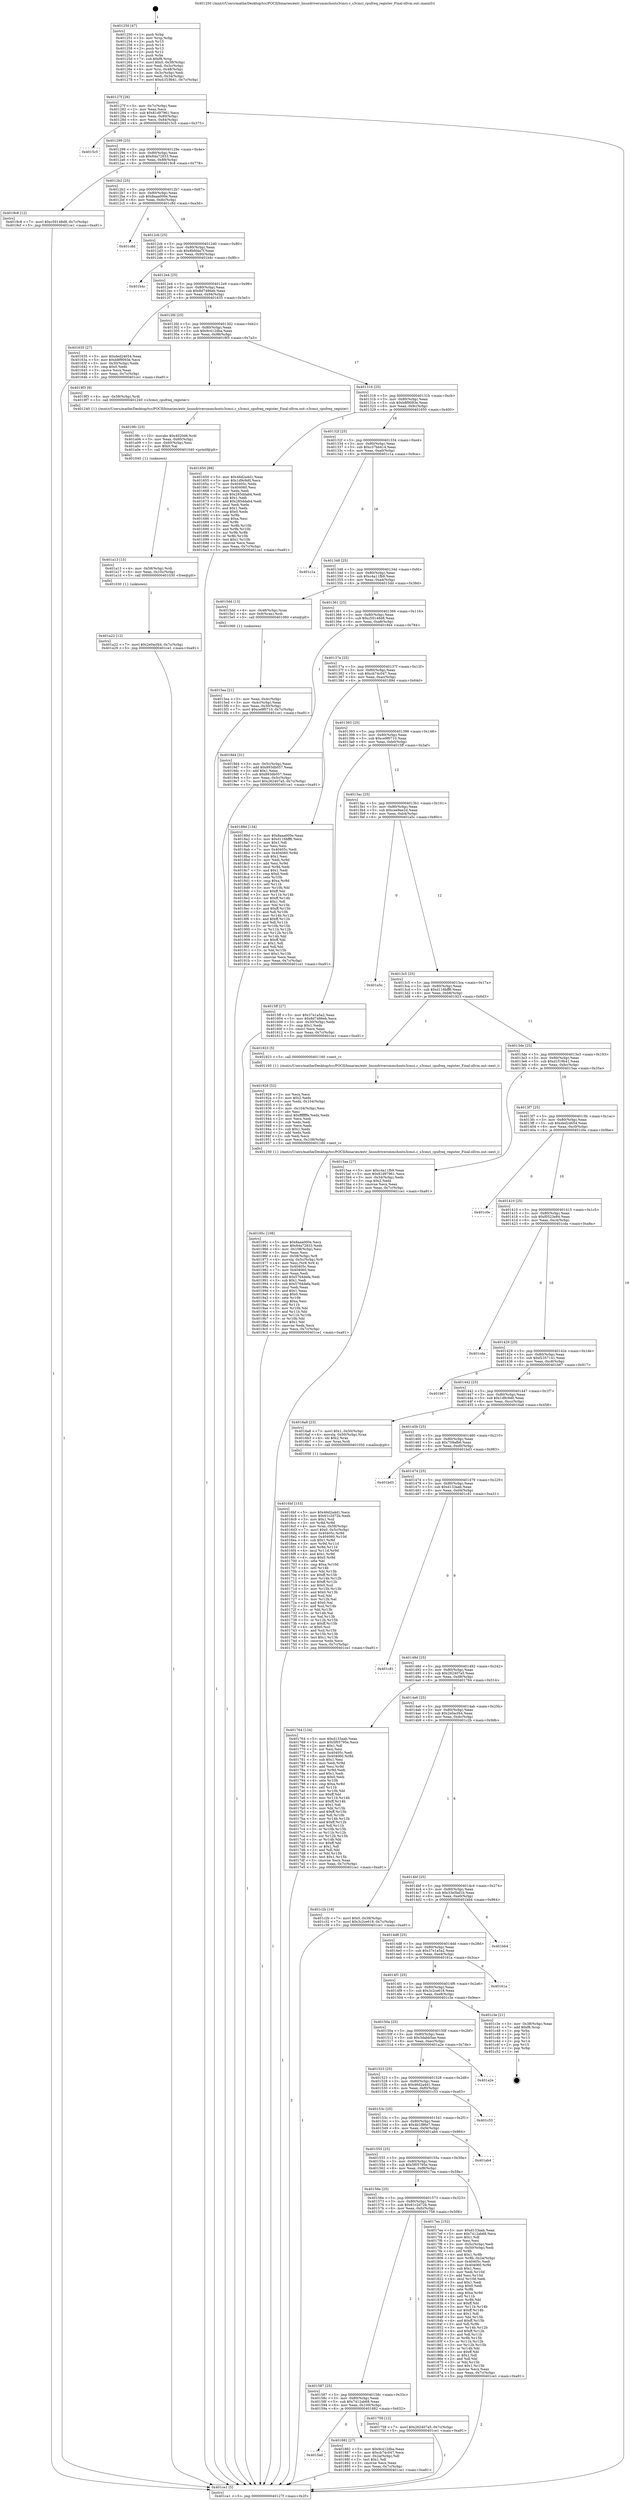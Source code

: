 digraph "0x401250" {
  label = "0x401250 (/mnt/c/Users/mathe/Desktop/tcc/POCII/binaries/extr_linuxdriversmmchosts3cmci.c_s3cmci_cpufreq_register_Final-ollvm.out::main(0))"
  labelloc = "t"
  node[shape=record]

  Entry [label="",width=0.3,height=0.3,shape=circle,fillcolor=black,style=filled]
  "0x40127f" [label="{
     0x40127f [26]\l
     | [instrs]\l
     &nbsp;&nbsp;0x40127f \<+3\>: mov -0x7c(%rbp),%eax\l
     &nbsp;&nbsp;0x401282 \<+2\>: mov %eax,%ecx\l
     &nbsp;&nbsp;0x401284 \<+6\>: sub $0x81d97961,%ecx\l
     &nbsp;&nbsp;0x40128a \<+3\>: mov %eax,-0x80(%rbp)\l
     &nbsp;&nbsp;0x40128d \<+6\>: mov %ecx,-0x84(%rbp)\l
     &nbsp;&nbsp;0x401293 \<+6\>: je 00000000004015c5 \<main+0x375\>\l
  }"]
  "0x4015c5" [label="{
     0x4015c5\l
  }", style=dashed]
  "0x401299" [label="{
     0x401299 [25]\l
     | [instrs]\l
     &nbsp;&nbsp;0x401299 \<+5\>: jmp 000000000040129e \<main+0x4e\>\l
     &nbsp;&nbsp;0x40129e \<+3\>: mov -0x80(%rbp),%eax\l
     &nbsp;&nbsp;0x4012a1 \<+5\>: sub $0x84a72833,%eax\l
     &nbsp;&nbsp;0x4012a6 \<+6\>: mov %eax,-0x88(%rbp)\l
     &nbsp;&nbsp;0x4012ac \<+6\>: je 00000000004019c8 \<main+0x778\>\l
  }"]
  Exit [label="",width=0.3,height=0.3,shape=circle,fillcolor=black,style=filled,peripheries=2]
  "0x4019c8" [label="{
     0x4019c8 [12]\l
     | [instrs]\l
     &nbsp;&nbsp;0x4019c8 \<+7\>: movl $0xc59148d8,-0x7c(%rbp)\l
     &nbsp;&nbsp;0x4019cf \<+5\>: jmp 0000000000401ce1 \<main+0xa91\>\l
  }"]
  "0x4012b2" [label="{
     0x4012b2 [25]\l
     | [instrs]\l
     &nbsp;&nbsp;0x4012b2 \<+5\>: jmp 00000000004012b7 \<main+0x67\>\l
     &nbsp;&nbsp;0x4012b7 \<+3\>: mov -0x80(%rbp),%eax\l
     &nbsp;&nbsp;0x4012ba \<+5\>: sub $0x8aaa000e,%eax\l
     &nbsp;&nbsp;0x4012bf \<+6\>: mov %eax,-0x8c(%rbp)\l
     &nbsp;&nbsp;0x4012c5 \<+6\>: je 0000000000401c8d \<main+0xa3d\>\l
  }"]
  "0x401a22" [label="{
     0x401a22 [12]\l
     | [instrs]\l
     &nbsp;&nbsp;0x401a22 \<+7\>: movl $0x2e0acf44,-0x7c(%rbp)\l
     &nbsp;&nbsp;0x401a29 \<+5\>: jmp 0000000000401ce1 \<main+0xa91\>\l
  }"]
  "0x401c8d" [label="{
     0x401c8d\l
  }", style=dashed]
  "0x4012cb" [label="{
     0x4012cb [25]\l
     | [instrs]\l
     &nbsp;&nbsp;0x4012cb \<+5\>: jmp 00000000004012d0 \<main+0x80\>\l
     &nbsp;&nbsp;0x4012d0 \<+3\>: mov -0x80(%rbp),%eax\l
     &nbsp;&nbsp;0x4012d3 \<+5\>: sub $0x8bfd4a7f,%eax\l
     &nbsp;&nbsp;0x4012d8 \<+6\>: mov %eax,-0x90(%rbp)\l
     &nbsp;&nbsp;0x4012de \<+6\>: je 0000000000401b4c \<main+0x8fc\>\l
  }"]
  "0x401a13" [label="{
     0x401a13 [15]\l
     | [instrs]\l
     &nbsp;&nbsp;0x401a13 \<+4\>: mov -0x58(%rbp),%rdi\l
     &nbsp;&nbsp;0x401a17 \<+6\>: mov %eax,-0x10c(%rbp)\l
     &nbsp;&nbsp;0x401a1d \<+5\>: call 0000000000401030 \<free@plt\>\l
     | [calls]\l
     &nbsp;&nbsp;0x401030 \{1\} (unknown)\l
  }"]
  "0x401b4c" [label="{
     0x401b4c\l
  }", style=dashed]
  "0x4012e4" [label="{
     0x4012e4 [25]\l
     | [instrs]\l
     &nbsp;&nbsp;0x4012e4 \<+5\>: jmp 00000000004012e9 \<main+0x99\>\l
     &nbsp;&nbsp;0x4012e9 \<+3\>: mov -0x80(%rbp),%eax\l
     &nbsp;&nbsp;0x4012ec \<+5\>: sub $0x8d7486eb,%eax\l
     &nbsp;&nbsp;0x4012f1 \<+6\>: mov %eax,-0x94(%rbp)\l
     &nbsp;&nbsp;0x4012f7 \<+6\>: je 0000000000401635 \<main+0x3e5\>\l
  }"]
  "0x4019fc" [label="{
     0x4019fc [23]\l
     | [instrs]\l
     &nbsp;&nbsp;0x4019fc \<+10\>: movabs $0x4020d6,%rdi\l
     &nbsp;&nbsp;0x401a06 \<+3\>: mov %eax,-0x60(%rbp)\l
     &nbsp;&nbsp;0x401a09 \<+3\>: mov -0x60(%rbp),%esi\l
     &nbsp;&nbsp;0x401a0c \<+2\>: mov $0x0,%al\l
     &nbsp;&nbsp;0x401a0e \<+5\>: call 0000000000401040 \<printf@plt\>\l
     | [calls]\l
     &nbsp;&nbsp;0x401040 \{1\} (unknown)\l
  }"]
  "0x401635" [label="{
     0x401635 [27]\l
     | [instrs]\l
     &nbsp;&nbsp;0x401635 \<+5\>: mov $0xded24654,%eax\l
     &nbsp;&nbsp;0x40163a \<+5\>: mov $0xb8f9093e,%ecx\l
     &nbsp;&nbsp;0x40163f \<+3\>: mov -0x30(%rbp),%edx\l
     &nbsp;&nbsp;0x401642 \<+3\>: cmp $0x0,%edx\l
     &nbsp;&nbsp;0x401645 \<+3\>: cmove %ecx,%eax\l
     &nbsp;&nbsp;0x401648 \<+3\>: mov %eax,-0x7c(%rbp)\l
     &nbsp;&nbsp;0x40164b \<+5\>: jmp 0000000000401ce1 \<main+0xa91\>\l
  }"]
  "0x4012fd" [label="{
     0x4012fd [25]\l
     | [instrs]\l
     &nbsp;&nbsp;0x4012fd \<+5\>: jmp 0000000000401302 \<main+0xb2\>\l
     &nbsp;&nbsp;0x401302 \<+3\>: mov -0x80(%rbp),%eax\l
     &nbsp;&nbsp;0x401305 \<+5\>: sub $0x9c412dba,%eax\l
     &nbsp;&nbsp;0x40130a \<+6\>: mov %eax,-0x98(%rbp)\l
     &nbsp;&nbsp;0x401310 \<+6\>: je 00000000004019f3 \<main+0x7a3\>\l
  }"]
  "0x40195c" [label="{
     0x40195c [108]\l
     | [instrs]\l
     &nbsp;&nbsp;0x40195c \<+5\>: mov $0x8aaa000e,%ecx\l
     &nbsp;&nbsp;0x401961 \<+5\>: mov $0x84a72833,%edx\l
     &nbsp;&nbsp;0x401966 \<+6\>: mov -0x108(%rbp),%esi\l
     &nbsp;&nbsp;0x40196c \<+3\>: imul %eax,%esi\l
     &nbsp;&nbsp;0x40196f \<+4\>: mov -0x58(%rbp),%r8\l
     &nbsp;&nbsp;0x401973 \<+4\>: movslq -0x5c(%rbp),%r9\l
     &nbsp;&nbsp;0x401977 \<+4\>: mov %esi,(%r8,%r9,4)\l
     &nbsp;&nbsp;0x40197b \<+7\>: mov 0x40405c,%eax\l
     &nbsp;&nbsp;0x401982 \<+7\>: mov 0x404060,%esi\l
     &nbsp;&nbsp;0x401989 \<+2\>: mov %eax,%edi\l
     &nbsp;&nbsp;0x40198b \<+6\>: add $0x5764defa,%edi\l
     &nbsp;&nbsp;0x401991 \<+3\>: sub $0x1,%edi\l
     &nbsp;&nbsp;0x401994 \<+6\>: sub $0x5764defa,%edi\l
     &nbsp;&nbsp;0x40199a \<+3\>: imul %edi,%eax\l
     &nbsp;&nbsp;0x40199d \<+3\>: and $0x1,%eax\l
     &nbsp;&nbsp;0x4019a0 \<+3\>: cmp $0x0,%eax\l
     &nbsp;&nbsp;0x4019a3 \<+4\>: sete %r10b\l
     &nbsp;&nbsp;0x4019a7 \<+3\>: cmp $0xa,%esi\l
     &nbsp;&nbsp;0x4019aa \<+4\>: setl %r11b\l
     &nbsp;&nbsp;0x4019ae \<+3\>: mov %r10b,%bl\l
     &nbsp;&nbsp;0x4019b1 \<+3\>: and %r11b,%bl\l
     &nbsp;&nbsp;0x4019b4 \<+3\>: xor %r11b,%r10b\l
     &nbsp;&nbsp;0x4019b7 \<+3\>: or %r10b,%bl\l
     &nbsp;&nbsp;0x4019ba \<+3\>: test $0x1,%bl\l
     &nbsp;&nbsp;0x4019bd \<+3\>: cmovne %edx,%ecx\l
     &nbsp;&nbsp;0x4019c0 \<+3\>: mov %ecx,-0x7c(%rbp)\l
     &nbsp;&nbsp;0x4019c3 \<+5\>: jmp 0000000000401ce1 \<main+0xa91\>\l
  }"]
  "0x4019f3" [label="{
     0x4019f3 [9]\l
     | [instrs]\l
     &nbsp;&nbsp;0x4019f3 \<+4\>: mov -0x58(%rbp),%rdi\l
     &nbsp;&nbsp;0x4019f7 \<+5\>: call 0000000000401240 \<s3cmci_cpufreq_register\>\l
     | [calls]\l
     &nbsp;&nbsp;0x401240 \{1\} (/mnt/c/Users/mathe/Desktop/tcc/POCII/binaries/extr_linuxdriversmmchosts3cmci.c_s3cmci_cpufreq_register_Final-ollvm.out::s3cmci_cpufreq_register)\l
  }"]
  "0x401316" [label="{
     0x401316 [25]\l
     | [instrs]\l
     &nbsp;&nbsp;0x401316 \<+5\>: jmp 000000000040131b \<main+0xcb\>\l
     &nbsp;&nbsp;0x40131b \<+3\>: mov -0x80(%rbp),%eax\l
     &nbsp;&nbsp;0x40131e \<+5\>: sub $0xb8f9093e,%eax\l
     &nbsp;&nbsp;0x401323 \<+6\>: mov %eax,-0x9c(%rbp)\l
     &nbsp;&nbsp;0x401329 \<+6\>: je 0000000000401650 \<main+0x400\>\l
  }"]
  "0x401928" [label="{
     0x401928 [52]\l
     | [instrs]\l
     &nbsp;&nbsp;0x401928 \<+2\>: xor %ecx,%ecx\l
     &nbsp;&nbsp;0x40192a \<+5\>: mov $0x2,%edx\l
     &nbsp;&nbsp;0x40192f \<+6\>: mov %edx,-0x104(%rbp)\l
     &nbsp;&nbsp;0x401935 \<+1\>: cltd\l
     &nbsp;&nbsp;0x401936 \<+6\>: mov -0x104(%rbp),%esi\l
     &nbsp;&nbsp;0x40193c \<+2\>: idiv %esi\l
     &nbsp;&nbsp;0x40193e \<+6\>: imul $0xfffffffe,%edx,%edx\l
     &nbsp;&nbsp;0x401944 \<+2\>: mov %ecx,%edi\l
     &nbsp;&nbsp;0x401946 \<+2\>: sub %edx,%edi\l
     &nbsp;&nbsp;0x401948 \<+2\>: mov %ecx,%edx\l
     &nbsp;&nbsp;0x40194a \<+3\>: sub $0x1,%edx\l
     &nbsp;&nbsp;0x40194d \<+2\>: add %edx,%edi\l
     &nbsp;&nbsp;0x40194f \<+2\>: sub %edi,%ecx\l
     &nbsp;&nbsp;0x401951 \<+6\>: mov %ecx,-0x108(%rbp)\l
     &nbsp;&nbsp;0x401957 \<+5\>: call 0000000000401160 \<next_i\>\l
     | [calls]\l
     &nbsp;&nbsp;0x401160 \{1\} (/mnt/c/Users/mathe/Desktop/tcc/POCII/binaries/extr_linuxdriversmmchosts3cmci.c_s3cmci_cpufreq_register_Final-ollvm.out::next_i)\l
  }"]
  "0x401650" [label="{
     0x401650 [88]\l
     | [instrs]\l
     &nbsp;&nbsp;0x401650 \<+5\>: mov $0x46d2a4d1,%eax\l
     &nbsp;&nbsp;0x401655 \<+5\>: mov $0x1d9c9d0,%ecx\l
     &nbsp;&nbsp;0x40165a \<+7\>: mov 0x40405c,%edx\l
     &nbsp;&nbsp;0x401661 \<+7\>: mov 0x404060,%esi\l
     &nbsp;&nbsp;0x401668 \<+2\>: mov %edx,%edi\l
     &nbsp;&nbsp;0x40166a \<+6\>: sub $0x285ddab4,%edi\l
     &nbsp;&nbsp;0x401670 \<+3\>: sub $0x1,%edi\l
     &nbsp;&nbsp;0x401673 \<+6\>: add $0x285ddab4,%edi\l
     &nbsp;&nbsp;0x401679 \<+3\>: imul %edi,%edx\l
     &nbsp;&nbsp;0x40167c \<+3\>: and $0x1,%edx\l
     &nbsp;&nbsp;0x40167f \<+3\>: cmp $0x0,%edx\l
     &nbsp;&nbsp;0x401682 \<+4\>: sete %r8b\l
     &nbsp;&nbsp;0x401686 \<+3\>: cmp $0xa,%esi\l
     &nbsp;&nbsp;0x401689 \<+4\>: setl %r9b\l
     &nbsp;&nbsp;0x40168d \<+3\>: mov %r8b,%r10b\l
     &nbsp;&nbsp;0x401690 \<+3\>: and %r9b,%r10b\l
     &nbsp;&nbsp;0x401693 \<+3\>: xor %r9b,%r8b\l
     &nbsp;&nbsp;0x401696 \<+3\>: or %r8b,%r10b\l
     &nbsp;&nbsp;0x401699 \<+4\>: test $0x1,%r10b\l
     &nbsp;&nbsp;0x40169d \<+3\>: cmovne %ecx,%eax\l
     &nbsp;&nbsp;0x4016a0 \<+3\>: mov %eax,-0x7c(%rbp)\l
     &nbsp;&nbsp;0x4016a3 \<+5\>: jmp 0000000000401ce1 \<main+0xa91\>\l
  }"]
  "0x40132f" [label="{
     0x40132f [25]\l
     | [instrs]\l
     &nbsp;&nbsp;0x40132f \<+5\>: jmp 0000000000401334 \<main+0xe4\>\l
     &nbsp;&nbsp;0x401334 \<+3\>: mov -0x80(%rbp),%eax\l
     &nbsp;&nbsp;0x401337 \<+5\>: sub $0xc37bb414,%eax\l
     &nbsp;&nbsp;0x40133c \<+6\>: mov %eax,-0xa0(%rbp)\l
     &nbsp;&nbsp;0x401342 \<+6\>: je 0000000000401c1a \<main+0x9ca\>\l
  }"]
  "0x4015a0" [label="{
     0x4015a0\l
  }", style=dashed]
  "0x401c1a" [label="{
     0x401c1a\l
  }", style=dashed]
  "0x401348" [label="{
     0x401348 [25]\l
     | [instrs]\l
     &nbsp;&nbsp;0x401348 \<+5\>: jmp 000000000040134d \<main+0xfd\>\l
     &nbsp;&nbsp;0x40134d \<+3\>: mov -0x80(%rbp),%eax\l
     &nbsp;&nbsp;0x401350 \<+5\>: sub $0xc4a11fb9,%eax\l
     &nbsp;&nbsp;0x401355 \<+6\>: mov %eax,-0xa4(%rbp)\l
     &nbsp;&nbsp;0x40135b \<+6\>: je 00000000004015dd \<main+0x38d\>\l
  }"]
  "0x401882" [label="{
     0x401882 [27]\l
     | [instrs]\l
     &nbsp;&nbsp;0x401882 \<+5\>: mov $0x9c412dba,%eax\l
     &nbsp;&nbsp;0x401887 \<+5\>: mov $0xcb74c047,%ecx\l
     &nbsp;&nbsp;0x40188c \<+3\>: mov -0x2a(%rbp),%dl\l
     &nbsp;&nbsp;0x40188f \<+3\>: test $0x1,%dl\l
     &nbsp;&nbsp;0x401892 \<+3\>: cmovne %ecx,%eax\l
     &nbsp;&nbsp;0x401895 \<+3\>: mov %eax,-0x7c(%rbp)\l
     &nbsp;&nbsp;0x401898 \<+5\>: jmp 0000000000401ce1 \<main+0xa91\>\l
  }"]
  "0x4015dd" [label="{
     0x4015dd [13]\l
     | [instrs]\l
     &nbsp;&nbsp;0x4015dd \<+4\>: mov -0x48(%rbp),%rax\l
     &nbsp;&nbsp;0x4015e1 \<+4\>: mov 0x8(%rax),%rdi\l
     &nbsp;&nbsp;0x4015e5 \<+5\>: call 0000000000401060 \<atoi@plt\>\l
     | [calls]\l
     &nbsp;&nbsp;0x401060 \{1\} (unknown)\l
  }"]
  "0x401361" [label="{
     0x401361 [25]\l
     | [instrs]\l
     &nbsp;&nbsp;0x401361 \<+5\>: jmp 0000000000401366 \<main+0x116\>\l
     &nbsp;&nbsp;0x401366 \<+3\>: mov -0x80(%rbp),%eax\l
     &nbsp;&nbsp;0x401369 \<+5\>: sub $0xc59148d8,%eax\l
     &nbsp;&nbsp;0x40136e \<+6\>: mov %eax,-0xa8(%rbp)\l
     &nbsp;&nbsp;0x401374 \<+6\>: je 00000000004019d4 \<main+0x784\>\l
  }"]
  "0x401587" [label="{
     0x401587 [25]\l
     | [instrs]\l
     &nbsp;&nbsp;0x401587 \<+5\>: jmp 000000000040158c \<main+0x33c\>\l
     &nbsp;&nbsp;0x40158c \<+3\>: mov -0x80(%rbp),%eax\l
     &nbsp;&nbsp;0x40158f \<+5\>: sub $0x7412ab68,%eax\l
     &nbsp;&nbsp;0x401594 \<+6\>: mov %eax,-0x100(%rbp)\l
     &nbsp;&nbsp;0x40159a \<+6\>: je 0000000000401882 \<main+0x632\>\l
  }"]
  "0x4019d4" [label="{
     0x4019d4 [31]\l
     | [instrs]\l
     &nbsp;&nbsp;0x4019d4 \<+3\>: mov -0x5c(%rbp),%eax\l
     &nbsp;&nbsp;0x4019d7 \<+5\>: add $0x893db057,%eax\l
     &nbsp;&nbsp;0x4019dc \<+3\>: add $0x1,%eax\l
     &nbsp;&nbsp;0x4019df \<+5\>: sub $0x893db057,%eax\l
     &nbsp;&nbsp;0x4019e4 \<+3\>: mov %eax,-0x5c(%rbp)\l
     &nbsp;&nbsp;0x4019e7 \<+7\>: movl $0x262407a5,-0x7c(%rbp)\l
     &nbsp;&nbsp;0x4019ee \<+5\>: jmp 0000000000401ce1 \<main+0xa91\>\l
  }"]
  "0x40137a" [label="{
     0x40137a [25]\l
     | [instrs]\l
     &nbsp;&nbsp;0x40137a \<+5\>: jmp 000000000040137f \<main+0x12f\>\l
     &nbsp;&nbsp;0x40137f \<+3\>: mov -0x80(%rbp),%eax\l
     &nbsp;&nbsp;0x401382 \<+5\>: sub $0xcb74c047,%eax\l
     &nbsp;&nbsp;0x401387 \<+6\>: mov %eax,-0xac(%rbp)\l
     &nbsp;&nbsp;0x40138d \<+6\>: je 000000000040189d \<main+0x64d\>\l
  }"]
  "0x401758" [label="{
     0x401758 [12]\l
     | [instrs]\l
     &nbsp;&nbsp;0x401758 \<+7\>: movl $0x262407a5,-0x7c(%rbp)\l
     &nbsp;&nbsp;0x40175f \<+5\>: jmp 0000000000401ce1 \<main+0xa91\>\l
  }"]
  "0x40189d" [label="{
     0x40189d [134]\l
     | [instrs]\l
     &nbsp;&nbsp;0x40189d \<+5\>: mov $0x8aaa000e,%eax\l
     &nbsp;&nbsp;0x4018a2 \<+5\>: mov $0xd116bff6,%ecx\l
     &nbsp;&nbsp;0x4018a7 \<+2\>: mov $0x1,%dl\l
     &nbsp;&nbsp;0x4018a9 \<+2\>: xor %esi,%esi\l
     &nbsp;&nbsp;0x4018ab \<+7\>: mov 0x40405c,%edi\l
     &nbsp;&nbsp;0x4018b2 \<+8\>: mov 0x404060,%r8d\l
     &nbsp;&nbsp;0x4018ba \<+3\>: sub $0x1,%esi\l
     &nbsp;&nbsp;0x4018bd \<+3\>: mov %edi,%r9d\l
     &nbsp;&nbsp;0x4018c0 \<+3\>: add %esi,%r9d\l
     &nbsp;&nbsp;0x4018c3 \<+4\>: imul %r9d,%edi\l
     &nbsp;&nbsp;0x4018c7 \<+3\>: and $0x1,%edi\l
     &nbsp;&nbsp;0x4018ca \<+3\>: cmp $0x0,%edi\l
     &nbsp;&nbsp;0x4018cd \<+4\>: sete %r10b\l
     &nbsp;&nbsp;0x4018d1 \<+4\>: cmp $0xa,%r8d\l
     &nbsp;&nbsp;0x4018d5 \<+4\>: setl %r11b\l
     &nbsp;&nbsp;0x4018d9 \<+3\>: mov %r10b,%bl\l
     &nbsp;&nbsp;0x4018dc \<+3\>: xor $0xff,%bl\l
     &nbsp;&nbsp;0x4018df \<+3\>: mov %r11b,%r14b\l
     &nbsp;&nbsp;0x4018e2 \<+4\>: xor $0xff,%r14b\l
     &nbsp;&nbsp;0x4018e6 \<+3\>: xor $0x1,%dl\l
     &nbsp;&nbsp;0x4018e9 \<+3\>: mov %bl,%r15b\l
     &nbsp;&nbsp;0x4018ec \<+4\>: and $0xff,%r15b\l
     &nbsp;&nbsp;0x4018f0 \<+3\>: and %dl,%r10b\l
     &nbsp;&nbsp;0x4018f3 \<+3\>: mov %r14b,%r12b\l
     &nbsp;&nbsp;0x4018f6 \<+4\>: and $0xff,%r12b\l
     &nbsp;&nbsp;0x4018fa \<+3\>: and %dl,%r11b\l
     &nbsp;&nbsp;0x4018fd \<+3\>: or %r10b,%r15b\l
     &nbsp;&nbsp;0x401900 \<+3\>: or %r11b,%r12b\l
     &nbsp;&nbsp;0x401903 \<+3\>: xor %r12b,%r15b\l
     &nbsp;&nbsp;0x401906 \<+3\>: or %r14b,%bl\l
     &nbsp;&nbsp;0x401909 \<+3\>: xor $0xff,%bl\l
     &nbsp;&nbsp;0x40190c \<+3\>: or $0x1,%dl\l
     &nbsp;&nbsp;0x40190f \<+2\>: and %dl,%bl\l
     &nbsp;&nbsp;0x401911 \<+3\>: or %bl,%r15b\l
     &nbsp;&nbsp;0x401914 \<+4\>: test $0x1,%r15b\l
     &nbsp;&nbsp;0x401918 \<+3\>: cmovne %ecx,%eax\l
     &nbsp;&nbsp;0x40191b \<+3\>: mov %eax,-0x7c(%rbp)\l
     &nbsp;&nbsp;0x40191e \<+5\>: jmp 0000000000401ce1 \<main+0xa91\>\l
  }"]
  "0x401393" [label="{
     0x401393 [25]\l
     | [instrs]\l
     &nbsp;&nbsp;0x401393 \<+5\>: jmp 0000000000401398 \<main+0x148\>\l
     &nbsp;&nbsp;0x401398 \<+3\>: mov -0x80(%rbp),%eax\l
     &nbsp;&nbsp;0x40139b \<+5\>: sub $0xce9f0710,%eax\l
     &nbsp;&nbsp;0x4013a0 \<+6\>: mov %eax,-0xb0(%rbp)\l
     &nbsp;&nbsp;0x4013a6 \<+6\>: je 00000000004015ff \<main+0x3af\>\l
  }"]
  "0x40156e" [label="{
     0x40156e [25]\l
     | [instrs]\l
     &nbsp;&nbsp;0x40156e \<+5\>: jmp 0000000000401573 \<main+0x323\>\l
     &nbsp;&nbsp;0x401573 \<+3\>: mov -0x80(%rbp),%eax\l
     &nbsp;&nbsp;0x401576 \<+5\>: sub $0x61c2d72b,%eax\l
     &nbsp;&nbsp;0x40157b \<+6\>: mov %eax,-0xfc(%rbp)\l
     &nbsp;&nbsp;0x401581 \<+6\>: je 0000000000401758 \<main+0x508\>\l
  }"]
  "0x4015ff" [label="{
     0x4015ff [27]\l
     | [instrs]\l
     &nbsp;&nbsp;0x4015ff \<+5\>: mov $0x37e1a5a2,%eax\l
     &nbsp;&nbsp;0x401604 \<+5\>: mov $0x8d7486eb,%ecx\l
     &nbsp;&nbsp;0x401609 \<+3\>: mov -0x30(%rbp),%edx\l
     &nbsp;&nbsp;0x40160c \<+3\>: cmp $0x1,%edx\l
     &nbsp;&nbsp;0x40160f \<+3\>: cmovl %ecx,%eax\l
     &nbsp;&nbsp;0x401612 \<+3\>: mov %eax,-0x7c(%rbp)\l
     &nbsp;&nbsp;0x401615 \<+5\>: jmp 0000000000401ce1 \<main+0xa91\>\l
  }"]
  "0x4013ac" [label="{
     0x4013ac [25]\l
     | [instrs]\l
     &nbsp;&nbsp;0x4013ac \<+5\>: jmp 00000000004013b1 \<main+0x161\>\l
     &nbsp;&nbsp;0x4013b1 \<+3\>: mov -0x80(%rbp),%eax\l
     &nbsp;&nbsp;0x4013b4 \<+5\>: sub $0xcee9ae2d,%eax\l
     &nbsp;&nbsp;0x4013b9 \<+6\>: mov %eax,-0xb4(%rbp)\l
     &nbsp;&nbsp;0x4013bf \<+6\>: je 0000000000401a5c \<main+0x80c\>\l
  }"]
  "0x4017ea" [label="{
     0x4017ea [152]\l
     | [instrs]\l
     &nbsp;&nbsp;0x4017ea \<+5\>: mov $0xd133aab,%eax\l
     &nbsp;&nbsp;0x4017ef \<+5\>: mov $0x7412ab68,%ecx\l
     &nbsp;&nbsp;0x4017f4 \<+2\>: mov $0x1,%dl\l
     &nbsp;&nbsp;0x4017f6 \<+2\>: xor %esi,%esi\l
     &nbsp;&nbsp;0x4017f8 \<+3\>: mov -0x5c(%rbp),%edi\l
     &nbsp;&nbsp;0x4017fb \<+3\>: cmp -0x50(%rbp),%edi\l
     &nbsp;&nbsp;0x4017fe \<+4\>: setl %r8b\l
     &nbsp;&nbsp;0x401802 \<+4\>: and $0x1,%r8b\l
     &nbsp;&nbsp;0x401806 \<+4\>: mov %r8b,-0x2a(%rbp)\l
     &nbsp;&nbsp;0x40180a \<+7\>: mov 0x40405c,%edi\l
     &nbsp;&nbsp;0x401811 \<+8\>: mov 0x404060,%r9d\l
     &nbsp;&nbsp;0x401819 \<+3\>: sub $0x1,%esi\l
     &nbsp;&nbsp;0x40181c \<+3\>: mov %edi,%r10d\l
     &nbsp;&nbsp;0x40181f \<+3\>: add %esi,%r10d\l
     &nbsp;&nbsp;0x401822 \<+4\>: imul %r10d,%edi\l
     &nbsp;&nbsp;0x401826 \<+3\>: and $0x1,%edi\l
     &nbsp;&nbsp;0x401829 \<+3\>: cmp $0x0,%edi\l
     &nbsp;&nbsp;0x40182c \<+4\>: sete %r8b\l
     &nbsp;&nbsp;0x401830 \<+4\>: cmp $0xa,%r9d\l
     &nbsp;&nbsp;0x401834 \<+4\>: setl %r11b\l
     &nbsp;&nbsp;0x401838 \<+3\>: mov %r8b,%bl\l
     &nbsp;&nbsp;0x40183b \<+3\>: xor $0xff,%bl\l
     &nbsp;&nbsp;0x40183e \<+3\>: mov %r11b,%r14b\l
     &nbsp;&nbsp;0x401841 \<+4\>: xor $0xff,%r14b\l
     &nbsp;&nbsp;0x401845 \<+3\>: xor $0x1,%dl\l
     &nbsp;&nbsp;0x401848 \<+3\>: mov %bl,%r15b\l
     &nbsp;&nbsp;0x40184b \<+4\>: and $0xff,%r15b\l
     &nbsp;&nbsp;0x40184f \<+3\>: and %dl,%r8b\l
     &nbsp;&nbsp;0x401852 \<+3\>: mov %r14b,%r12b\l
     &nbsp;&nbsp;0x401855 \<+4\>: and $0xff,%r12b\l
     &nbsp;&nbsp;0x401859 \<+3\>: and %dl,%r11b\l
     &nbsp;&nbsp;0x40185c \<+3\>: or %r8b,%r15b\l
     &nbsp;&nbsp;0x40185f \<+3\>: or %r11b,%r12b\l
     &nbsp;&nbsp;0x401862 \<+3\>: xor %r12b,%r15b\l
     &nbsp;&nbsp;0x401865 \<+3\>: or %r14b,%bl\l
     &nbsp;&nbsp;0x401868 \<+3\>: xor $0xff,%bl\l
     &nbsp;&nbsp;0x40186b \<+3\>: or $0x1,%dl\l
     &nbsp;&nbsp;0x40186e \<+2\>: and %dl,%bl\l
     &nbsp;&nbsp;0x401870 \<+3\>: or %bl,%r15b\l
     &nbsp;&nbsp;0x401873 \<+4\>: test $0x1,%r15b\l
     &nbsp;&nbsp;0x401877 \<+3\>: cmovne %ecx,%eax\l
     &nbsp;&nbsp;0x40187a \<+3\>: mov %eax,-0x7c(%rbp)\l
     &nbsp;&nbsp;0x40187d \<+5\>: jmp 0000000000401ce1 \<main+0xa91\>\l
  }"]
  "0x401a5c" [label="{
     0x401a5c\l
  }", style=dashed]
  "0x4013c5" [label="{
     0x4013c5 [25]\l
     | [instrs]\l
     &nbsp;&nbsp;0x4013c5 \<+5\>: jmp 00000000004013ca \<main+0x17a\>\l
     &nbsp;&nbsp;0x4013ca \<+3\>: mov -0x80(%rbp),%eax\l
     &nbsp;&nbsp;0x4013cd \<+5\>: sub $0xd116bff6,%eax\l
     &nbsp;&nbsp;0x4013d2 \<+6\>: mov %eax,-0xb8(%rbp)\l
     &nbsp;&nbsp;0x4013d8 \<+6\>: je 0000000000401923 \<main+0x6d3\>\l
  }"]
  "0x401555" [label="{
     0x401555 [25]\l
     | [instrs]\l
     &nbsp;&nbsp;0x401555 \<+5\>: jmp 000000000040155a \<main+0x30a\>\l
     &nbsp;&nbsp;0x40155a \<+3\>: mov -0x80(%rbp),%eax\l
     &nbsp;&nbsp;0x40155d \<+5\>: sub $0x5f05795e,%eax\l
     &nbsp;&nbsp;0x401562 \<+6\>: mov %eax,-0xf8(%rbp)\l
     &nbsp;&nbsp;0x401568 \<+6\>: je 00000000004017ea \<main+0x59a\>\l
  }"]
  "0x401923" [label="{
     0x401923 [5]\l
     | [instrs]\l
     &nbsp;&nbsp;0x401923 \<+5\>: call 0000000000401160 \<next_i\>\l
     | [calls]\l
     &nbsp;&nbsp;0x401160 \{1\} (/mnt/c/Users/mathe/Desktop/tcc/POCII/binaries/extr_linuxdriversmmchosts3cmci.c_s3cmci_cpufreq_register_Final-ollvm.out::next_i)\l
  }"]
  "0x4013de" [label="{
     0x4013de [25]\l
     | [instrs]\l
     &nbsp;&nbsp;0x4013de \<+5\>: jmp 00000000004013e3 \<main+0x193\>\l
     &nbsp;&nbsp;0x4013e3 \<+3\>: mov -0x80(%rbp),%eax\l
     &nbsp;&nbsp;0x4013e6 \<+5\>: sub $0xd1f19b41,%eax\l
     &nbsp;&nbsp;0x4013eb \<+6\>: mov %eax,-0xbc(%rbp)\l
     &nbsp;&nbsp;0x4013f1 \<+6\>: je 00000000004015aa \<main+0x35a\>\l
  }"]
  "0x401ab4" [label="{
     0x401ab4\l
  }", style=dashed]
  "0x4015aa" [label="{
     0x4015aa [27]\l
     | [instrs]\l
     &nbsp;&nbsp;0x4015aa \<+5\>: mov $0xc4a11fb9,%eax\l
     &nbsp;&nbsp;0x4015af \<+5\>: mov $0x81d97961,%ecx\l
     &nbsp;&nbsp;0x4015b4 \<+3\>: mov -0x34(%rbp),%edx\l
     &nbsp;&nbsp;0x4015b7 \<+3\>: cmp $0x2,%edx\l
     &nbsp;&nbsp;0x4015ba \<+3\>: cmovne %ecx,%eax\l
     &nbsp;&nbsp;0x4015bd \<+3\>: mov %eax,-0x7c(%rbp)\l
     &nbsp;&nbsp;0x4015c0 \<+5\>: jmp 0000000000401ce1 \<main+0xa91\>\l
  }"]
  "0x4013f7" [label="{
     0x4013f7 [25]\l
     | [instrs]\l
     &nbsp;&nbsp;0x4013f7 \<+5\>: jmp 00000000004013fc \<main+0x1ac\>\l
     &nbsp;&nbsp;0x4013fc \<+3\>: mov -0x80(%rbp),%eax\l
     &nbsp;&nbsp;0x4013ff \<+5\>: sub $0xded24654,%eax\l
     &nbsp;&nbsp;0x401404 \<+6\>: mov %eax,-0xc0(%rbp)\l
     &nbsp;&nbsp;0x40140a \<+6\>: je 0000000000401c0e \<main+0x9be\>\l
  }"]
  "0x401ce1" [label="{
     0x401ce1 [5]\l
     | [instrs]\l
     &nbsp;&nbsp;0x401ce1 \<+5\>: jmp 000000000040127f \<main+0x2f\>\l
  }"]
  "0x401250" [label="{
     0x401250 [47]\l
     | [instrs]\l
     &nbsp;&nbsp;0x401250 \<+1\>: push %rbp\l
     &nbsp;&nbsp;0x401251 \<+3\>: mov %rsp,%rbp\l
     &nbsp;&nbsp;0x401254 \<+2\>: push %r15\l
     &nbsp;&nbsp;0x401256 \<+2\>: push %r14\l
     &nbsp;&nbsp;0x401258 \<+2\>: push %r13\l
     &nbsp;&nbsp;0x40125a \<+2\>: push %r12\l
     &nbsp;&nbsp;0x40125c \<+1\>: push %rbx\l
     &nbsp;&nbsp;0x40125d \<+7\>: sub $0xf8,%rsp\l
     &nbsp;&nbsp;0x401264 \<+7\>: movl $0x0,-0x38(%rbp)\l
     &nbsp;&nbsp;0x40126b \<+3\>: mov %edi,-0x3c(%rbp)\l
     &nbsp;&nbsp;0x40126e \<+4\>: mov %rsi,-0x48(%rbp)\l
     &nbsp;&nbsp;0x401272 \<+3\>: mov -0x3c(%rbp),%edi\l
     &nbsp;&nbsp;0x401275 \<+3\>: mov %edi,-0x34(%rbp)\l
     &nbsp;&nbsp;0x401278 \<+7\>: movl $0xd1f19b41,-0x7c(%rbp)\l
  }"]
  "0x4015ea" [label="{
     0x4015ea [21]\l
     | [instrs]\l
     &nbsp;&nbsp;0x4015ea \<+3\>: mov %eax,-0x4c(%rbp)\l
     &nbsp;&nbsp;0x4015ed \<+3\>: mov -0x4c(%rbp),%eax\l
     &nbsp;&nbsp;0x4015f0 \<+3\>: mov %eax,-0x30(%rbp)\l
     &nbsp;&nbsp;0x4015f3 \<+7\>: movl $0xce9f0710,-0x7c(%rbp)\l
     &nbsp;&nbsp;0x4015fa \<+5\>: jmp 0000000000401ce1 \<main+0xa91\>\l
  }"]
  "0x40153c" [label="{
     0x40153c [25]\l
     | [instrs]\l
     &nbsp;&nbsp;0x40153c \<+5\>: jmp 0000000000401541 \<main+0x2f1\>\l
     &nbsp;&nbsp;0x401541 \<+3\>: mov -0x80(%rbp),%eax\l
     &nbsp;&nbsp;0x401544 \<+5\>: sub $0x4b1f86e7,%eax\l
     &nbsp;&nbsp;0x401549 \<+6\>: mov %eax,-0xf4(%rbp)\l
     &nbsp;&nbsp;0x40154f \<+6\>: je 0000000000401ab4 \<main+0x864\>\l
  }"]
  "0x401c0e" [label="{
     0x401c0e\l
  }", style=dashed]
  "0x401410" [label="{
     0x401410 [25]\l
     | [instrs]\l
     &nbsp;&nbsp;0x401410 \<+5\>: jmp 0000000000401415 \<main+0x1c5\>\l
     &nbsp;&nbsp;0x401415 \<+3\>: mov -0x80(%rbp),%eax\l
     &nbsp;&nbsp;0x401418 \<+5\>: sub $0xf0523e84,%eax\l
     &nbsp;&nbsp;0x40141d \<+6\>: mov %eax,-0xc4(%rbp)\l
     &nbsp;&nbsp;0x401423 \<+6\>: je 0000000000401cda \<main+0xa8a\>\l
  }"]
  "0x401c53" [label="{
     0x401c53\l
  }", style=dashed]
  "0x401cda" [label="{
     0x401cda\l
  }", style=dashed]
  "0x401429" [label="{
     0x401429 [25]\l
     | [instrs]\l
     &nbsp;&nbsp;0x401429 \<+5\>: jmp 000000000040142e \<main+0x1de\>\l
     &nbsp;&nbsp;0x40142e \<+3\>: mov -0x80(%rbp),%eax\l
     &nbsp;&nbsp;0x401431 \<+5\>: sub $0xf2357141,%eax\l
     &nbsp;&nbsp;0x401436 \<+6\>: mov %eax,-0xc8(%rbp)\l
     &nbsp;&nbsp;0x40143c \<+6\>: je 0000000000401b67 \<main+0x917\>\l
  }"]
  "0x401523" [label="{
     0x401523 [25]\l
     | [instrs]\l
     &nbsp;&nbsp;0x401523 \<+5\>: jmp 0000000000401528 \<main+0x2d8\>\l
     &nbsp;&nbsp;0x401528 \<+3\>: mov -0x80(%rbp),%eax\l
     &nbsp;&nbsp;0x40152b \<+5\>: sub $0x46d2a4d1,%eax\l
     &nbsp;&nbsp;0x401530 \<+6\>: mov %eax,-0xf0(%rbp)\l
     &nbsp;&nbsp;0x401536 \<+6\>: je 0000000000401c53 \<main+0xa03\>\l
  }"]
  "0x401b67" [label="{
     0x401b67\l
  }", style=dashed]
  "0x401442" [label="{
     0x401442 [25]\l
     | [instrs]\l
     &nbsp;&nbsp;0x401442 \<+5\>: jmp 0000000000401447 \<main+0x1f7\>\l
     &nbsp;&nbsp;0x401447 \<+3\>: mov -0x80(%rbp),%eax\l
     &nbsp;&nbsp;0x40144a \<+5\>: sub $0x1d9c9d0,%eax\l
     &nbsp;&nbsp;0x40144f \<+6\>: mov %eax,-0xcc(%rbp)\l
     &nbsp;&nbsp;0x401455 \<+6\>: je 00000000004016a8 \<main+0x458\>\l
  }"]
  "0x401a2e" [label="{
     0x401a2e\l
  }", style=dashed]
  "0x4016a8" [label="{
     0x4016a8 [23]\l
     | [instrs]\l
     &nbsp;&nbsp;0x4016a8 \<+7\>: movl $0x1,-0x50(%rbp)\l
     &nbsp;&nbsp;0x4016af \<+4\>: movslq -0x50(%rbp),%rax\l
     &nbsp;&nbsp;0x4016b3 \<+4\>: shl $0x2,%rax\l
     &nbsp;&nbsp;0x4016b7 \<+3\>: mov %rax,%rdi\l
     &nbsp;&nbsp;0x4016ba \<+5\>: call 0000000000401050 \<malloc@plt\>\l
     | [calls]\l
     &nbsp;&nbsp;0x401050 \{1\} (unknown)\l
  }"]
  "0x40145b" [label="{
     0x40145b [25]\l
     | [instrs]\l
     &nbsp;&nbsp;0x40145b \<+5\>: jmp 0000000000401460 \<main+0x210\>\l
     &nbsp;&nbsp;0x401460 \<+3\>: mov -0x80(%rbp),%eax\l
     &nbsp;&nbsp;0x401463 \<+5\>: sub $0x709afb6,%eax\l
     &nbsp;&nbsp;0x401468 \<+6\>: mov %eax,-0xd0(%rbp)\l
     &nbsp;&nbsp;0x40146e \<+6\>: je 0000000000401bd3 \<main+0x983\>\l
  }"]
  "0x4016bf" [label="{
     0x4016bf [153]\l
     | [instrs]\l
     &nbsp;&nbsp;0x4016bf \<+5\>: mov $0x46d2a4d1,%ecx\l
     &nbsp;&nbsp;0x4016c4 \<+5\>: mov $0x61c2d72b,%edx\l
     &nbsp;&nbsp;0x4016c9 \<+3\>: mov $0x1,%sil\l
     &nbsp;&nbsp;0x4016cc \<+3\>: xor %r8d,%r8d\l
     &nbsp;&nbsp;0x4016cf \<+4\>: mov %rax,-0x58(%rbp)\l
     &nbsp;&nbsp;0x4016d3 \<+7\>: movl $0x0,-0x5c(%rbp)\l
     &nbsp;&nbsp;0x4016da \<+8\>: mov 0x40405c,%r9d\l
     &nbsp;&nbsp;0x4016e2 \<+8\>: mov 0x404060,%r10d\l
     &nbsp;&nbsp;0x4016ea \<+4\>: sub $0x1,%r8d\l
     &nbsp;&nbsp;0x4016ee \<+3\>: mov %r9d,%r11d\l
     &nbsp;&nbsp;0x4016f1 \<+3\>: add %r8d,%r11d\l
     &nbsp;&nbsp;0x4016f4 \<+4\>: imul %r11d,%r9d\l
     &nbsp;&nbsp;0x4016f8 \<+4\>: and $0x1,%r9d\l
     &nbsp;&nbsp;0x4016fc \<+4\>: cmp $0x0,%r9d\l
     &nbsp;&nbsp;0x401700 \<+3\>: sete %bl\l
     &nbsp;&nbsp;0x401703 \<+4\>: cmp $0xa,%r10d\l
     &nbsp;&nbsp;0x401707 \<+4\>: setl %r14b\l
     &nbsp;&nbsp;0x40170b \<+3\>: mov %bl,%r15b\l
     &nbsp;&nbsp;0x40170e \<+4\>: xor $0xff,%r15b\l
     &nbsp;&nbsp;0x401712 \<+3\>: mov %r14b,%r12b\l
     &nbsp;&nbsp;0x401715 \<+4\>: xor $0xff,%r12b\l
     &nbsp;&nbsp;0x401719 \<+4\>: xor $0x0,%sil\l
     &nbsp;&nbsp;0x40171d \<+3\>: mov %r15b,%r13b\l
     &nbsp;&nbsp;0x401720 \<+4\>: and $0x0,%r13b\l
     &nbsp;&nbsp;0x401724 \<+3\>: and %sil,%bl\l
     &nbsp;&nbsp;0x401727 \<+3\>: mov %r12b,%al\l
     &nbsp;&nbsp;0x40172a \<+2\>: and $0x0,%al\l
     &nbsp;&nbsp;0x40172c \<+3\>: and %sil,%r14b\l
     &nbsp;&nbsp;0x40172f \<+3\>: or %bl,%r13b\l
     &nbsp;&nbsp;0x401732 \<+3\>: or %r14b,%al\l
     &nbsp;&nbsp;0x401735 \<+3\>: xor %al,%r13b\l
     &nbsp;&nbsp;0x401738 \<+3\>: or %r12b,%r15b\l
     &nbsp;&nbsp;0x40173b \<+4\>: xor $0xff,%r15b\l
     &nbsp;&nbsp;0x40173f \<+4\>: or $0x0,%sil\l
     &nbsp;&nbsp;0x401743 \<+3\>: and %sil,%r15b\l
     &nbsp;&nbsp;0x401746 \<+3\>: or %r15b,%r13b\l
     &nbsp;&nbsp;0x401749 \<+4\>: test $0x1,%r13b\l
     &nbsp;&nbsp;0x40174d \<+3\>: cmovne %edx,%ecx\l
     &nbsp;&nbsp;0x401750 \<+3\>: mov %ecx,-0x7c(%rbp)\l
     &nbsp;&nbsp;0x401753 \<+5\>: jmp 0000000000401ce1 \<main+0xa91\>\l
  }"]
  "0x40150a" [label="{
     0x40150a [25]\l
     | [instrs]\l
     &nbsp;&nbsp;0x40150a \<+5\>: jmp 000000000040150f \<main+0x2bf\>\l
     &nbsp;&nbsp;0x40150f \<+3\>: mov -0x80(%rbp),%eax\l
     &nbsp;&nbsp;0x401512 \<+5\>: sub $0x3dabb5ae,%eax\l
     &nbsp;&nbsp;0x401517 \<+6\>: mov %eax,-0xec(%rbp)\l
     &nbsp;&nbsp;0x40151d \<+6\>: je 0000000000401a2e \<main+0x7de\>\l
  }"]
  "0x401bd3" [label="{
     0x401bd3\l
  }", style=dashed]
  "0x401474" [label="{
     0x401474 [25]\l
     | [instrs]\l
     &nbsp;&nbsp;0x401474 \<+5\>: jmp 0000000000401479 \<main+0x229\>\l
     &nbsp;&nbsp;0x401479 \<+3\>: mov -0x80(%rbp),%eax\l
     &nbsp;&nbsp;0x40147c \<+5\>: sub $0xd133aab,%eax\l
     &nbsp;&nbsp;0x401481 \<+6\>: mov %eax,-0xd4(%rbp)\l
     &nbsp;&nbsp;0x401487 \<+6\>: je 0000000000401c81 \<main+0xa31\>\l
  }"]
  "0x401c3e" [label="{
     0x401c3e [21]\l
     | [instrs]\l
     &nbsp;&nbsp;0x401c3e \<+3\>: mov -0x38(%rbp),%eax\l
     &nbsp;&nbsp;0x401c41 \<+7\>: add $0xf8,%rsp\l
     &nbsp;&nbsp;0x401c48 \<+1\>: pop %rbx\l
     &nbsp;&nbsp;0x401c49 \<+2\>: pop %r12\l
     &nbsp;&nbsp;0x401c4b \<+2\>: pop %r13\l
     &nbsp;&nbsp;0x401c4d \<+2\>: pop %r14\l
     &nbsp;&nbsp;0x401c4f \<+2\>: pop %r15\l
     &nbsp;&nbsp;0x401c51 \<+1\>: pop %rbp\l
     &nbsp;&nbsp;0x401c52 \<+1\>: ret\l
  }"]
  "0x401c81" [label="{
     0x401c81\l
  }", style=dashed]
  "0x40148d" [label="{
     0x40148d [25]\l
     | [instrs]\l
     &nbsp;&nbsp;0x40148d \<+5\>: jmp 0000000000401492 \<main+0x242\>\l
     &nbsp;&nbsp;0x401492 \<+3\>: mov -0x80(%rbp),%eax\l
     &nbsp;&nbsp;0x401495 \<+5\>: sub $0x262407a5,%eax\l
     &nbsp;&nbsp;0x40149a \<+6\>: mov %eax,-0xd8(%rbp)\l
     &nbsp;&nbsp;0x4014a0 \<+6\>: je 0000000000401764 \<main+0x514\>\l
  }"]
  "0x4014f1" [label="{
     0x4014f1 [25]\l
     | [instrs]\l
     &nbsp;&nbsp;0x4014f1 \<+5\>: jmp 00000000004014f6 \<main+0x2a6\>\l
     &nbsp;&nbsp;0x4014f6 \<+3\>: mov -0x80(%rbp),%eax\l
     &nbsp;&nbsp;0x4014f9 \<+5\>: sub $0x3c2ce618,%eax\l
     &nbsp;&nbsp;0x4014fe \<+6\>: mov %eax,-0xe8(%rbp)\l
     &nbsp;&nbsp;0x401504 \<+6\>: je 0000000000401c3e \<main+0x9ee\>\l
  }"]
  "0x401764" [label="{
     0x401764 [134]\l
     | [instrs]\l
     &nbsp;&nbsp;0x401764 \<+5\>: mov $0xd133aab,%eax\l
     &nbsp;&nbsp;0x401769 \<+5\>: mov $0x5f05795e,%ecx\l
     &nbsp;&nbsp;0x40176e \<+2\>: mov $0x1,%dl\l
     &nbsp;&nbsp;0x401770 \<+2\>: xor %esi,%esi\l
     &nbsp;&nbsp;0x401772 \<+7\>: mov 0x40405c,%edi\l
     &nbsp;&nbsp;0x401779 \<+8\>: mov 0x404060,%r8d\l
     &nbsp;&nbsp;0x401781 \<+3\>: sub $0x1,%esi\l
     &nbsp;&nbsp;0x401784 \<+3\>: mov %edi,%r9d\l
     &nbsp;&nbsp;0x401787 \<+3\>: add %esi,%r9d\l
     &nbsp;&nbsp;0x40178a \<+4\>: imul %r9d,%edi\l
     &nbsp;&nbsp;0x40178e \<+3\>: and $0x1,%edi\l
     &nbsp;&nbsp;0x401791 \<+3\>: cmp $0x0,%edi\l
     &nbsp;&nbsp;0x401794 \<+4\>: sete %r10b\l
     &nbsp;&nbsp;0x401798 \<+4\>: cmp $0xa,%r8d\l
     &nbsp;&nbsp;0x40179c \<+4\>: setl %r11b\l
     &nbsp;&nbsp;0x4017a0 \<+3\>: mov %r10b,%bl\l
     &nbsp;&nbsp;0x4017a3 \<+3\>: xor $0xff,%bl\l
     &nbsp;&nbsp;0x4017a6 \<+3\>: mov %r11b,%r14b\l
     &nbsp;&nbsp;0x4017a9 \<+4\>: xor $0xff,%r14b\l
     &nbsp;&nbsp;0x4017ad \<+3\>: xor $0x1,%dl\l
     &nbsp;&nbsp;0x4017b0 \<+3\>: mov %bl,%r15b\l
     &nbsp;&nbsp;0x4017b3 \<+4\>: and $0xff,%r15b\l
     &nbsp;&nbsp;0x4017b7 \<+3\>: and %dl,%r10b\l
     &nbsp;&nbsp;0x4017ba \<+3\>: mov %r14b,%r12b\l
     &nbsp;&nbsp;0x4017bd \<+4\>: and $0xff,%r12b\l
     &nbsp;&nbsp;0x4017c1 \<+3\>: and %dl,%r11b\l
     &nbsp;&nbsp;0x4017c4 \<+3\>: or %r10b,%r15b\l
     &nbsp;&nbsp;0x4017c7 \<+3\>: or %r11b,%r12b\l
     &nbsp;&nbsp;0x4017ca \<+3\>: xor %r12b,%r15b\l
     &nbsp;&nbsp;0x4017cd \<+3\>: or %r14b,%bl\l
     &nbsp;&nbsp;0x4017d0 \<+3\>: xor $0xff,%bl\l
     &nbsp;&nbsp;0x4017d3 \<+3\>: or $0x1,%dl\l
     &nbsp;&nbsp;0x4017d6 \<+2\>: and %dl,%bl\l
     &nbsp;&nbsp;0x4017d8 \<+3\>: or %bl,%r15b\l
     &nbsp;&nbsp;0x4017db \<+4\>: test $0x1,%r15b\l
     &nbsp;&nbsp;0x4017df \<+3\>: cmovne %ecx,%eax\l
     &nbsp;&nbsp;0x4017e2 \<+3\>: mov %eax,-0x7c(%rbp)\l
     &nbsp;&nbsp;0x4017e5 \<+5\>: jmp 0000000000401ce1 \<main+0xa91\>\l
  }"]
  "0x4014a6" [label="{
     0x4014a6 [25]\l
     | [instrs]\l
     &nbsp;&nbsp;0x4014a6 \<+5\>: jmp 00000000004014ab \<main+0x25b\>\l
     &nbsp;&nbsp;0x4014ab \<+3\>: mov -0x80(%rbp),%eax\l
     &nbsp;&nbsp;0x4014ae \<+5\>: sub $0x2e0acf44,%eax\l
     &nbsp;&nbsp;0x4014b3 \<+6\>: mov %eax,-0xdc(%rbp)\l
     &nbsp;&nbsp;0x4014b9 \<+6\>: je 0000000000401c2b \<main+0x9db\>\l
  }"]
  "0x40161a" [label="{
     0x40161a\l
  }", style=dashed]
  "0x401c2b" [label="{
     0x401c2b [19]\l
     | [instrs]\l
     &nbsp;&nbsp;0x401c2b \<+7\>: movl $0x0,-0x38(%rbp)\l
     &nbsp;&nbsp;0x401c32 \<+7\>: movl $0x3c2ce618,-0x7c(%rbp)\l
     &nbsp;&nbsp;0x401c39 \<+5\>: jmp 0000000000401ce1 \<main+0xa91\>\l
  }"]
  "0x4014bf" [label="{
     0x4014bf [25]\l
     | [instrs]\l
     &nbsp;&nbsp;0x4014bf \<+5\>: jmp 00000000004014c4 \<main+0x274\>\l
     &nbsp;&nbsp;0x4014c4 \<+3\>: mov -0x80(%rbp),%eax\l
     &nbsp;&nbsp;0x4014c7 \<+5\>: sub $0x33e5bd1b,%eax\l
     &nbsp;&nbsp;0x4014cc \<+6\>: mov %eax,-0xe0(%rbp)\l
     &nbsp;&nbsp;0x4014d2 \<+6\>: je 0000000000401bb4 \<main+0x964\>\l
  }"]
  "0x4014d8" [label="{
     0x4014d8 [25]\l
     | [instrs]\l
     &nbsp;&nbsp;0x4014d8 \<+5\>: jmp 00000000004014dd \<main+0x28d\>\l
     &nbsp;&nbsp;0x4014dd \<+3\>: mov -0x80(%rbp),%eax\l
     &nbsp;&nbsp;0x4014e0 \<+5\>: sub $0x37e1a5a2,%eax\l
     &nbsp;&nbsp;0x4014e5 \<+6\>: mov %eax,-0xe4(%rbp)\l
     &nbsp;&nbsp;0x4014eb \<+6\>: je 000000000040161a \<main+0x3ca\>\l
  }"]
  "0x401bb4" [label="{
     0x401bb4\l
  }", style=dashed]
  Entry -> "0x401250" [label=" 1"]
  "0x40127f" -> "0x4015c5" [label=" 0"]
  "0x40127f" -> "0x401299" [label=" 20"]
  "0x401c3e" -> Exit [label=" 1"]
  "0x401299" -> "0x4019c8" [label=" 1"]
  "0x401299" -> "0x4012b2" [label=" 19"]
  "0x401c2b" -> "0x401ce1" [label=" 1"]
  "0x4012b2" -> "0x401c8d" [label=" 0"]
  "0x4012b2" -> "0x4012cb" [label=" 19"]
  "0x401a22" -> "0x401ce1" [label=" 1"]
  "0x4012cb" -> "0x401b4c" [label=" 0"]
  "0x4012cb" -> "0x4012e4" [label=" 19"]
  "0x401a13" -> "0x401a22" [label=" 1"]
  "0x4012e4" -> "0x401635" [label=" 1"]
  "0x4012e4" -> "0x4012fd" [label=" 18"]
  "0x4019fc" -> "0x401a13" [label=" 1"]
  "0x4012fd" -> "0x4019f3" [label=" 1"]
  "0x4012fd" -> "0x401316" [label=" 17"]
  "0x4019f3" -> "0x4019fc" [label=" 1"]
  "0x401316" -> "0x401650" [label=" 1"]
  "0x401316" -> "0x40132f" [label=" 16"]
  "0x4019d4" -> "0x401ce1" [label=" 1"]
  "0x40132f" -> "0x401c1a" [label=" 0"]
  "0x40132f" -> "0x401348" [label=" 16"]
  "0x4019c8" -> "0x401ce1" [label=" 1"]
  "0x401348" -> "0x4015dd" [label=" 1"]
  "0x401348" -> "0x401361" [label=" 15"]
  "0x40195c" -> "0x401ce1" [label=" 1"]
  "0x401361" -> "0x4019d4" [label=" 1"]
  "0x401361" -> "0x40137a" [label=" 14"]
  "0x401923" -> "0x401928" [label=" 1"]
  "0x40137a" -> "0x40189d" [label=" 1"]
  "0x40137a" -> "0x401393" [label=" 13"]
  "0x40189d" -> "0x401ce1" [label=" 1"]
  "0x401393" -> "0x4015ff" [label=" 1"]
  "0x401393" -> "0x4013ac" [label=" 12"]
  "0x401587" -> "0x4015a0" [label=" 0"]
  "0x4013ac" -> "0x401a5c" [label=" 0"]
  "0x4013ac" -> "0x4013c5" [label=" 12"]
  "0x401587" -> "0x401882" [label=" 2"]
  "0x4013c5" -> "0x401923" [label=" 1"]
  "0x4013c5" -> "0x4013de" [label=" 11"]
  "0x4017ea" -> "0x401ce1" [label=" 2"]
  "0x4013de" -> "0x4015aa" [label=" 1"]
  "0x4013de" -> "0x4013f7" [label=" 10"]
  "0x4015aa" -> "0x401ce1" [label=" 1"]
  "0x401250" -> "0x40127f" [label=" 1"]
  "0x401ce1" -> "0x40127f" [label=" 19"]
  "0x4015dd" -> "0x4015ea" [label=" 1"]
  "0x4015ea" -> "0x401ce1" [label=" 1"]
  "0x4015ff" -> "0x401ce1" [label=" 1"]
  "0x401635" -> "0x401ce1" [label=" 1"]
  "0x401650" -> "0x401ce1" [label=" 1"]
  "0x401764" -> "0x401ce1" [label=" 2"]
  "0x4013f7" -> "0x401c0e" [label=" 0"]
  "0x4013f7" -> "0x401410" [label=" 10"]
  "0x40156e" -> "0x401587" [label=" 2"]
  "0x401410" -> "0x401cda" [label=" 0"]
  "0x401410" -> "0x401429" [label=" 10"]
  "0x40156e" -> "0x401758" [label=" 1"]
  "0x401429" -> "0x401b67" [label=" 0"]
  "0x401429" -> "0x401442" [label=" 10"]
  "0x401555" -> "0x40156e" [label=" 3"]
  "0x401442" -> "0x4016a8" [label=" 1"]
  "0x401442" -> "0x40145b" [label=" 9"]
  "0x4016a8" -> "0x4016bf" [label=" 1"]
  "0x4016bf" -> "0x401ce1" [label=" 1"]
  "0x401555" -> "0x4017ea" [label=" 2"]
  "0x40145b" -> "0x401bd3" [label=" 0"]
  "0x40145b" -> "0x401474" [label=" 9"]
  "0x40153c" -> "0x401555" [label=" 5"]
  "0x401474" -> "0x401c81" [label=" 0"]
  "0x401474" -> "0x40148d" [label=" 9"]
  "0x40153c" -> "0x401ab4" [label=" 0"]
  "0x40148d" -> "0x401764" [label=" 2"]
  "0x40148d" -> "0x4014a6" [label=" 7"]
  "0x401523" -> "0x40153c" [label=" 5"]
  "0x4014a6" -> "0x401c2b" [label=" 1"]
  "0x4014a6" -> "0x4014bf" [label=" 6"]
  "0x401523" -> "0x401c53" [label=" 0"]
  "0x4014bf" -> "0x401bb4" [label=" 0"]
  "0x4014bf" -> "0x4014d8" [label=" 6"]
  "0x401882" -> "0x401ce1" [label=" 2"]
  "0x4014d8" -> "0x40161a" [label=" 0"]
  "0x4014d8" -> "0x4014f1" [label=" 6"]
  "0x401758" -> "0x401ce1" [label=" 1"]
  "0x4014f1" -> "0x401c3e" [label=" 1"]
  "0x4014f1" -> "0x40150a" [label=" 5"]
  "0x401928" -> "0x40195c" [label=" 1"]
  "0x40150a" -> "0x401a2e" [label=" 0"]
  "0x40150a" -> "0x401523" [label=" 5"]
}
